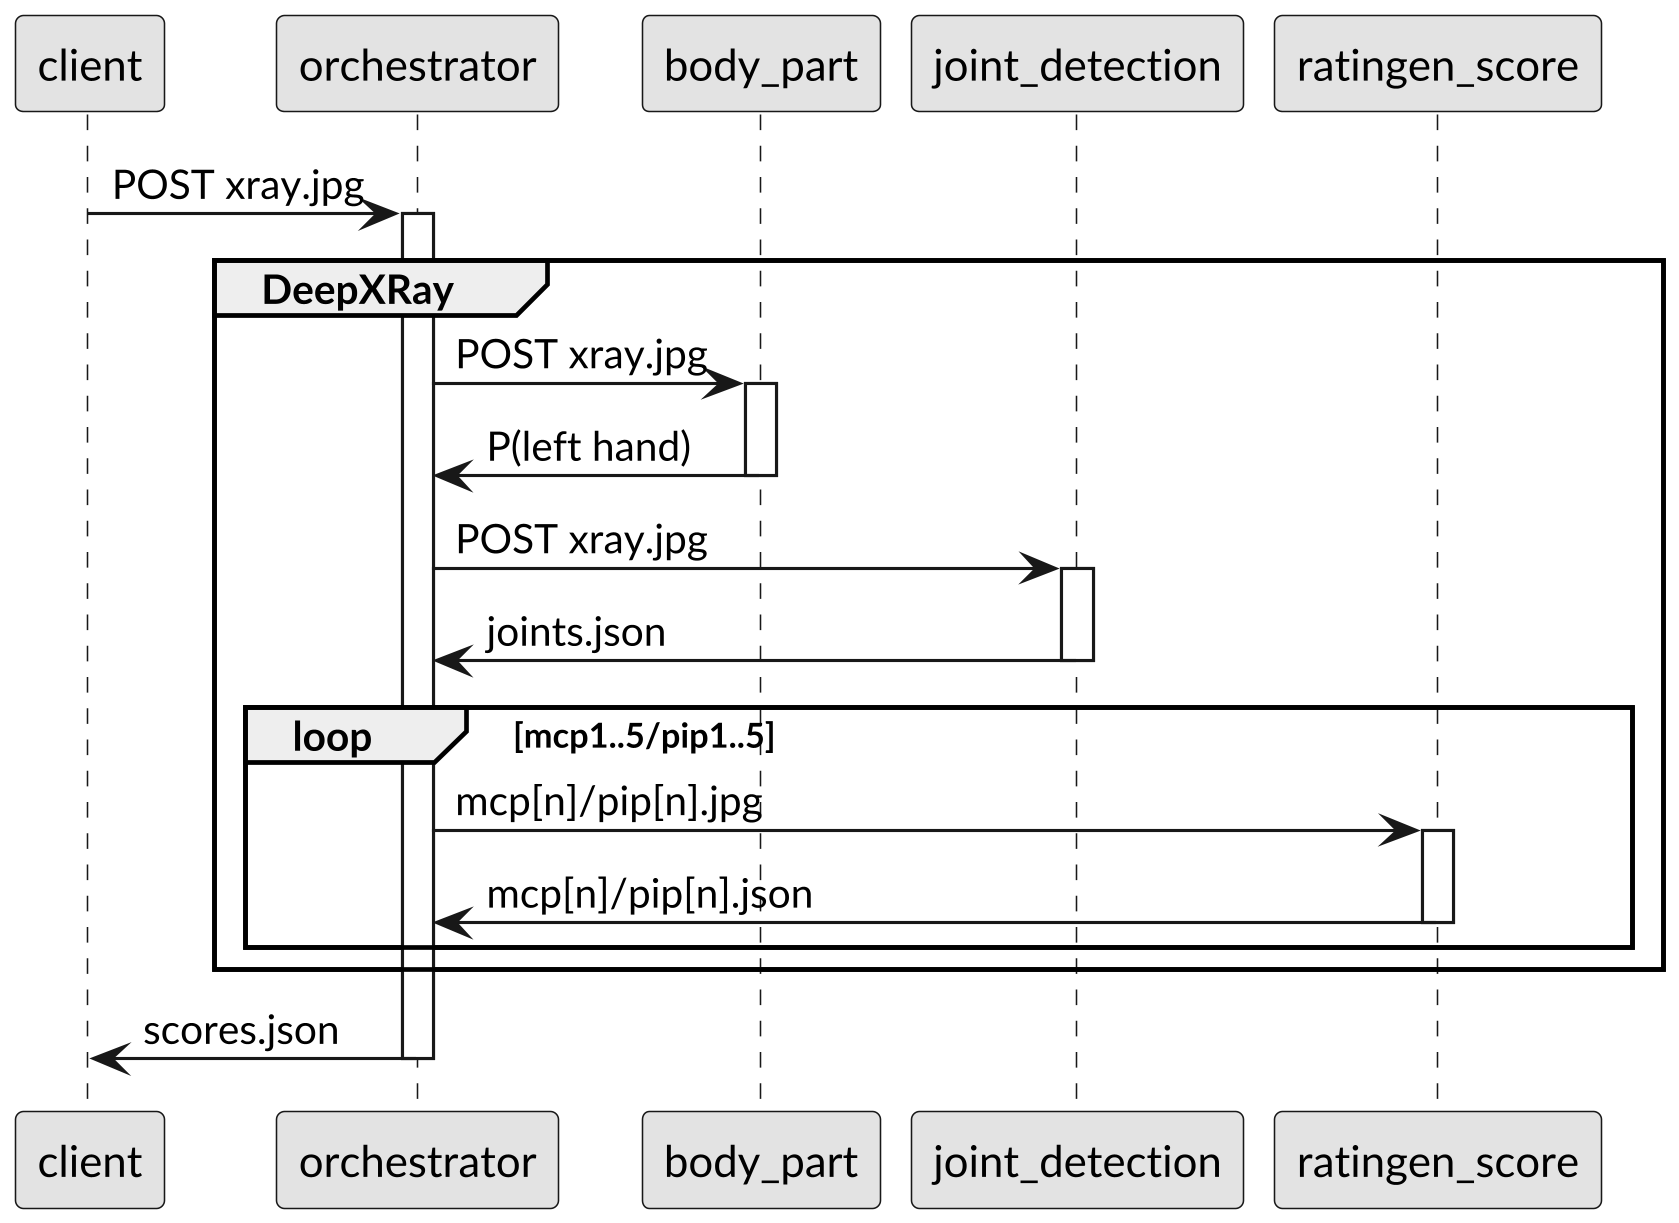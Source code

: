 @startuml

skinparam monochrome true
skinparam defaultFontName Lato
skinparam dpi 300

client -> orchestrator: POST xray.jpg
activate orchestrator

group DeepXRay

    orchestrator -> body_part: POST xray.jpg
    activate body_part
    orchestrator <- body_part: P(left hand)
    deactivate body_part

    orchestrator -> joint_detection: POST xray.jpg
    activate joint_detection
    orchestrator <- joint_detection: joints.json
    deactivate joint_detection

    loop mcp1..5/pip1..5
        orchestrator -> ratingen_score: mcp[n]/pip[n].jpg
        activate ratingen_score
        orchestrator <- ratingen_score: mcp[n]/pip[n].json
        deactivate ratingen_score
    end

end

orchestrator -> client: scores.json
deactivate orchestrator

@enduml

